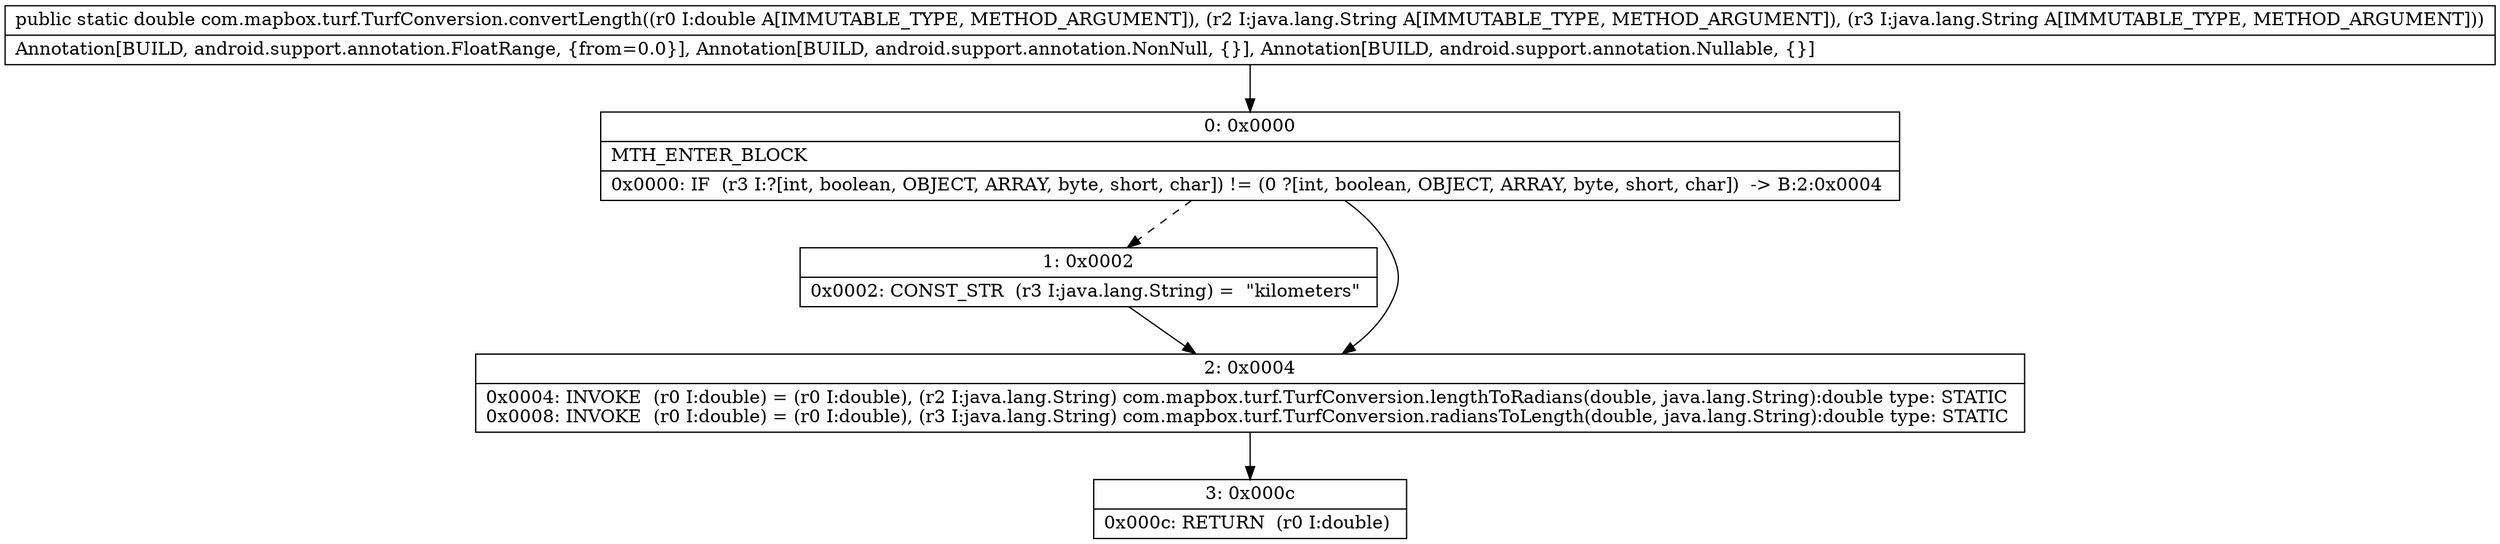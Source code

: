 digraph "CFG forcom.mapbox.turf.TurfConversion.convertLength(DLjava\/lang\/String;Ljava\/lang\/String;)D" {
Node_0 [shape=record,label="{0\:\ 0x0000|MTH_ENTER_BLOCK\l|0x0000: IF  (r3 I:?[int, boolean, OBJECT, ARRAY, byte, short, char]) != (0 ?[int, boolean, OBJECT, ARRAY, byte, short, char])  \-\> B:2:0x0004 \l}"];
Node_1 [shape=record,label="{1\:\ 0x0002|0x0002: CONST_STR  (r3 I:java.lang.String) =  \"kilometers\" \l}"];
Node_2 [shape=record,label="{2\:\ 0x0004|0x0004: INVOKE  (r0 I:double) = (r0 I:double), (r2 I:java.lang.String) com.mapbox.turf.TurfConversion.lengthToRadians(double, java.lang.String):double type: STATIC \l0x0008: INVOKE  (r0 I:double) = (r0 I:double), (r3 I:java.lang.String) com.mapbox.turf.TurfConversion.radiansToLength(double, java.lang.String):double type: STATIC \l}"];
Node_3 [shape=record,label="{3\:\ 0x000c|0x000c: RETURN  (r0 I:double) \l}"];
MethodNode[shape=record,label="{public static double com.mapbox.turf.TurfConversion.convertLength((r0 I:double A[IMMUTABLE_TYPE, METHOD_ARGUMENT]), (r2 I:java.lang.String A[IMMUTABLE_TYPE, METHOD_ARGUMENT]), (r3 I:java.lang.String A[IMMUTABLE_TYPE, METHOD_ARGUMENT]))  | Annotation[BUILD, android.support.annotation.FloatRange, \{from=0.0\}], Annotation[BUILD, android.support.annotation.NonNull, \{\}], Annotation[BUILD, android.support.annotation.Nullable, \{\}]\l}"];
MethodNode -> Node_0;
Node_0 -> Node_1[style=dashed];
Node_0 -> Node_2;
Node_1 -> Node_2;
Node_2 -> Node_3;
}

